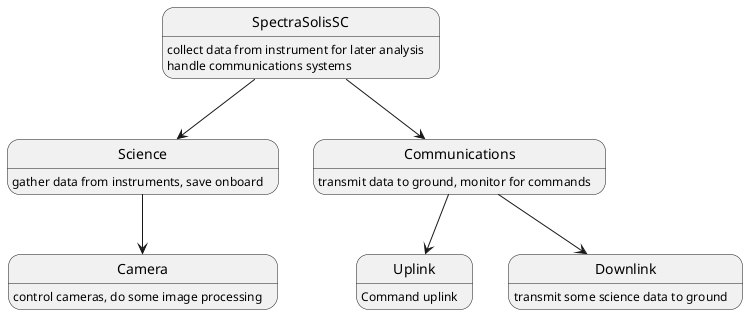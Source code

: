 @startuml SpectraSolis Science Computer

SpectraSolisSC: collect data from instrument for later analysis
SpectraSolisSC: handle communications systems

Science: gather data from instruments, save onboard

Communications: transmit data to ground, monitor for commands

Camera: control cameras, do some image processing

Uplink: Command uplink

Downlink: transmit some science data to ground

SpectraSolisSC --> Science

Science --> Camera

SpectraSolisSC -->Communications

Communications --> Uplink
Communications --> Downlink

@enduml